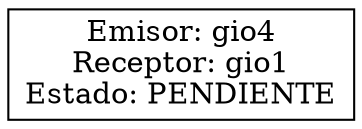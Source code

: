 digraph G {
    rankdir=TB;
    node [shape=record];
    node0 [label="{Emisor: gio4\nReceptor: gio1\nEstado: PENDIENTE}"];
}
